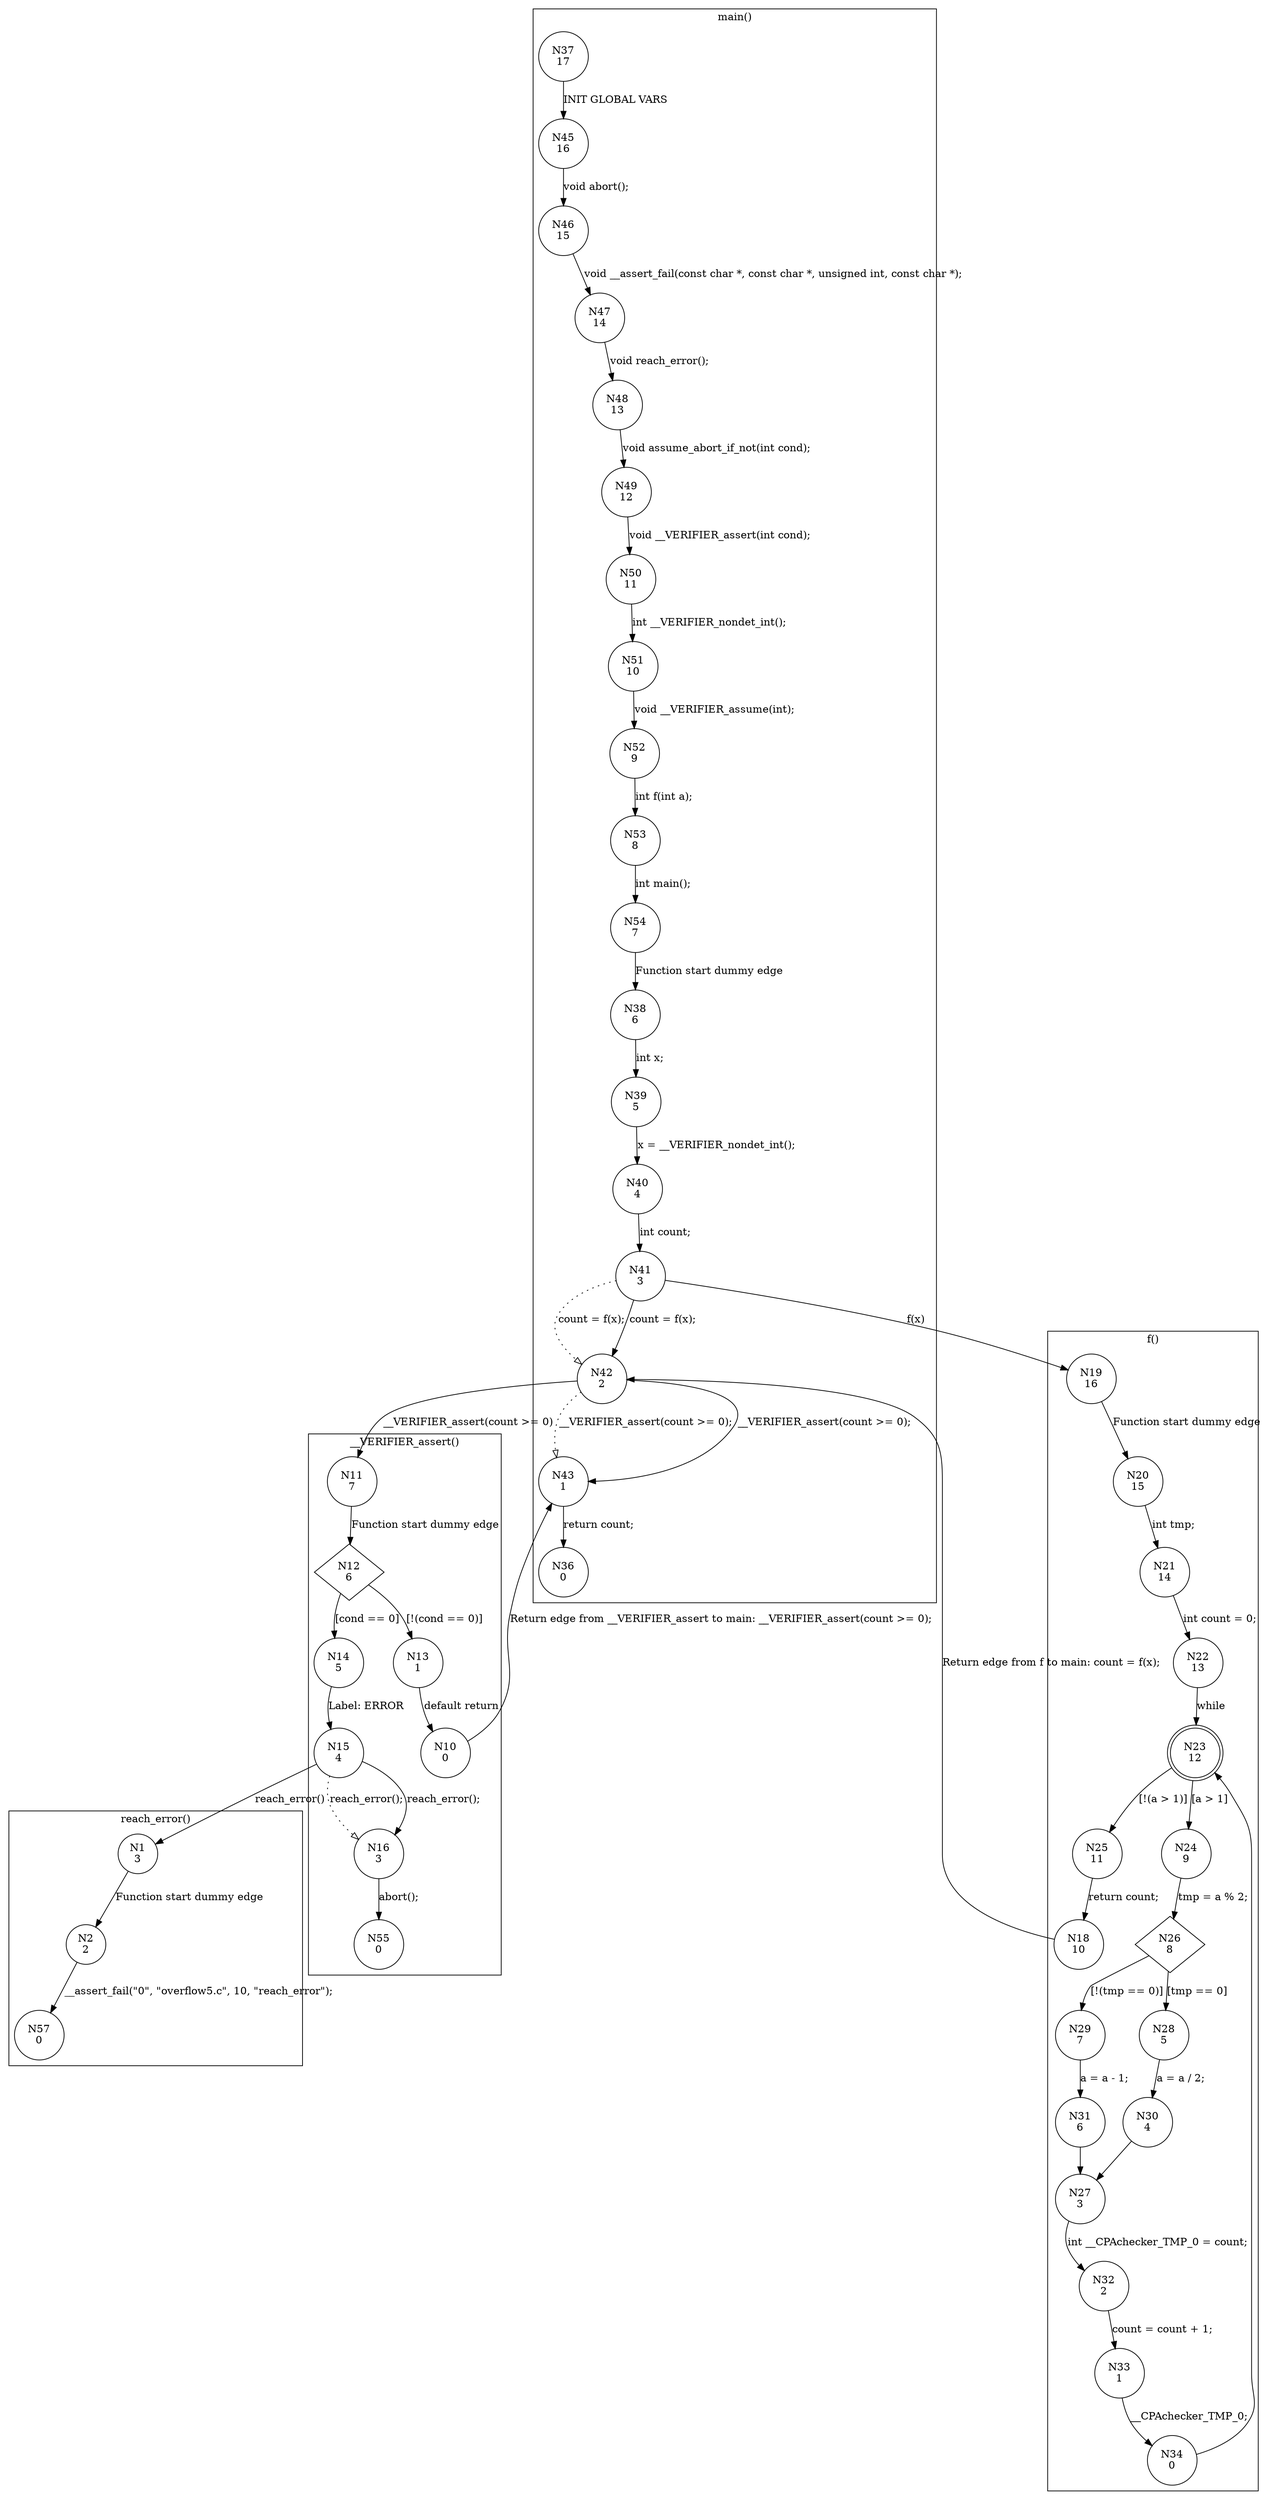 digraph CFA {
37 [shape="circle" label="N37\n17"]
45 [shape="circle" label="N45\n16"]
46 [shape="circle" label="N46\n15"]
47 [shape="circle" label="N47\n14"]
48 [shape="circle" label="N48\n13"]
49 [shape="circle" label="N49\n12"]
50 [shape="circle" label="N50\n11"]
51 [shape="circle" label="N51\n10"]
52 [shape="circle" label="N52\n9"]
53 [shape="circle" label="N53\n8"]
54 [shape="circle" label="N54\n7"]
38 [shape="circle" label="N38\n6"]
39 [shape="circle" label="N39\n5"]
40 [shape="circle" label="N40\n4"]
41 [shape="circle" label="N41\n3"]
19 [shape="circle" label="N19\n16"]
20 [shape="circle" label="N20\n15"]
21 [shape="circle" label="N21\n14"]
22 [shape="circle" label="N22\n13"]
23 [shape="doublecircle" label="N23\n12"]
25 [shape="circle" label="N25\n11"]
18 [shape="circle" label="N18\n10"]
42 [shape="circle" label="N42\n2"]
11 [shape="circle" label="N11\n7"]
12 [shape="diamond" label="N12\n6"]
13 [shape="circle" label="N13\n1"]
10 [shape="circle" label="N10\n0"]
43 [shape="circle" label="N43\n1"]
36 [shape="circle" label="N36\n0"]
14 [shape="circle" label="N14\n5"]
15 [shape="circle" label="N15\n4"]
1 [shape="circle" label="N1\n3"]
2 [shape="circle" label="N2\n2"]
57 [shape="circle" label="N57\n0"]
16 [shape="circle" label="N16\n3"]
55 [shape="circle" label="N55\n0"]
24 [shape="circle" label="N24\n9"]
26 [shape="diamond" label="N26\n8"]
29 [shape="circle" label="N29\n7"]
31 [shape="circle" label="N31\n6"]
27 [shape="circle" label="N27\n3"]
32 [shape="circle" label="N32\n2"]
33 [shape="circle" label="N33\n1"]
34 [shape="circle" label="N34\n0"]
28 [shape="circle" label="N28\n5"]
30 [shape="circle" label="N30\n4"]
node [shape="circle"]
subgraph cluster___VERIFIER_assert {
label="__VERIFIER_assert()"
11 -> 12 [label="Function start dummy edge"]
12 -> 14 [label="[cond == 0]"]
12 -> 13 [label="[!(cond == 0)]"]
13 -> 10 [label="default return"]
14 -> 15 [label="Label: ERROR"]
15 -> 16 [label="reach_error();" style="dotted" arrowhead="empty"]
15 -> 16 [label="reach_error();"]
16 -> 55 [label="abort();"]}
subgraph cluster_assume_abort_if_not {
label="assume_abort_if_not()"
}
subgraph cluster_f {
label="f()"
19 -> 20 [label="Function start dummy edge"]
20 -> 21 [label="int tmp;"]
21 -> 22 [label="int count = 0;"]
22 -> 23 [label="while"]
23 -> 24 [label="[a > 1]"]
23 -> 25 [label="[!(a > 1)]"]
25 -> 18 [label="return count;"]
24 -> 26 [label="tmp = a % 2;"]
26 -> 28 [label="[tmp == 0]"]
26 -> 29 [label="[!(tmp == 0)]"]
29 -> 31 [label="a = a - 1;"]
31 -> 27 [label=""]
27 -> 32 [label="int __CPAchecker_TMP_0 = count;"]
32 -> 33 [label="count = count + 1;"]
33 -> 34 [label="__CPAchecker_TMP_0;"]
34 -> 23 [label=""]
28 -> 30 [label="a = a / 2;"]
30 -> 27 [label=""]}
subgraph cluster_main {
label="main()"
37 -> 45 [label="INIT GLOBAL VARS"]
45 -> 46 [label="void abort();"]
46 -> 47 [label="void __assert_fail(const char *, const char *, unsigned int, const char *);"]
47 -> 48 [label="void reach_error();"]
48 -> 49 [label="void assume_abort_if_not(int cond);"]
49 -> 50 [label="void __VERIFIER_assert(int cond);"]
50 -> 51 [label="int __VERIFIER_nondet_int();"]
51 -> 52 [label="void __VERIFIER_assume(int);"]
52 -> 53 [label="int f(int a);"]
53 -> 54 [label="int main();"]
54 -> 38 [label="Function start dummy edge"]
38 -> 39 [label="int x;"]
39 -> 40 [label="x = __VERIFIER_nondet_int();"]
40 -> 41 [label="int count;"]
41 -> 42 [label="count = f(x);" style="dotted" arrowhead="empty"]
41 -> 42 [label="count = f(x);"]
42 -> 43 [label="__VERIFIER_assert(count >= 0);" style="dotted" arrowhead="empty"]
42 -> 43 [label="__VERIFIER_assert(count >= 0);"]
43 -> 36 [label="return count;"]}
subgraph cluster_reach_error {
label="reach_error()"
1 -> 2 [label="Function start dummy edge"]
2 -> 57 [label="__assert_fail(\"0\", \"overflow5.c\", 10, \"reach_error\");"]}
41 -> 19 [label="f(x)"]
18 -> 42 [label="Return edge from f to main: count = f(x);"]
42 -> 11 [label="__VERIFIER_assert(count >= 0)"]
10 -> 43 [label="Return edge from __VERIFIER_assert to main: __VERIFIER_assert(count >= 0);"]
15 -> 1 [label="reach_error()"]}